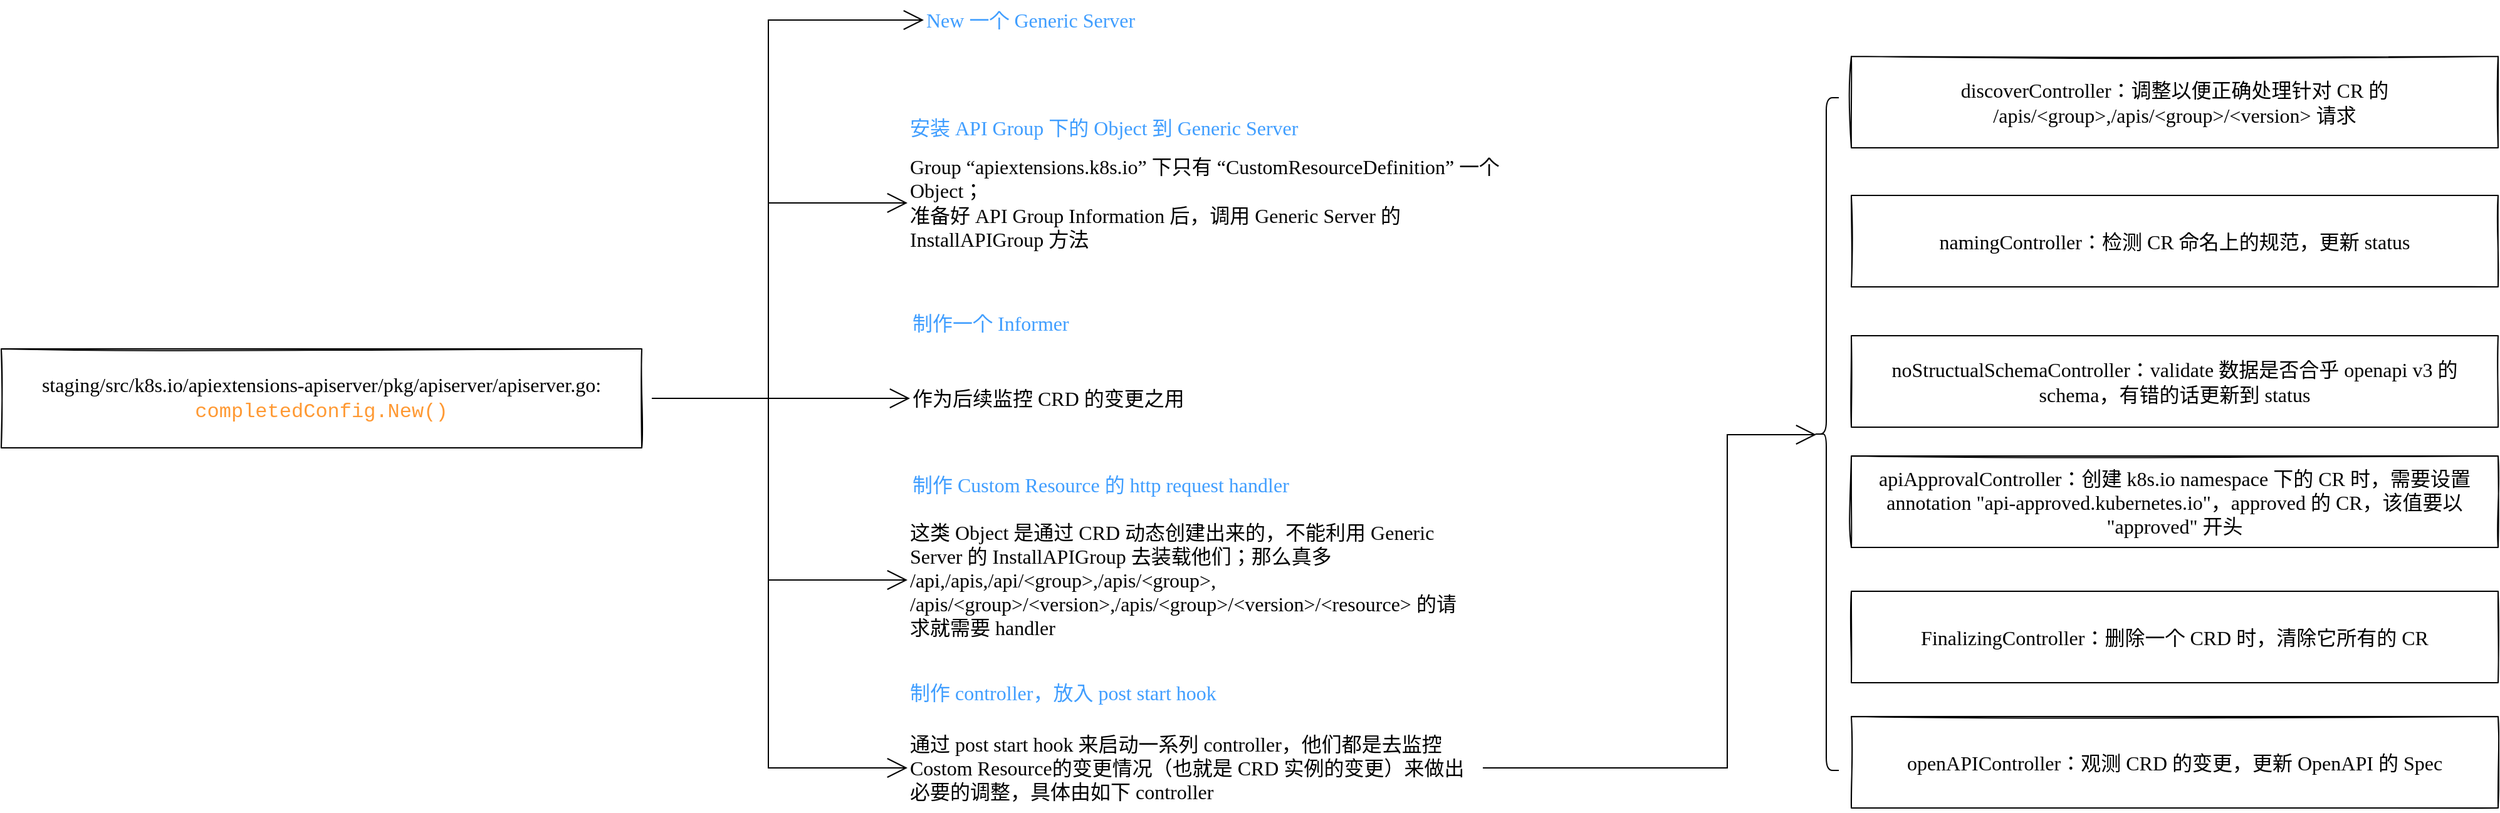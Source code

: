 <mxfile>
    <diagram id="xyFVksFQk4mhZxvsl8o6" name="第 1 页">
        <mxGraphModel dx="3724" dy="2371" grid="0" gridSize="10" guides="1" tooltips="1" connect="1" arrows="1" fold="1" page="0" pageScale="1" pageWidth="827" pageHeight="1169" math="0" shadow="0">
            <root>
                <mxCell id="0"/>
                <mxCell id="1" parent="0"/>
                <mxCell id="4" style="edgeStyle=orthogonalEdgeStyle;rounded=0;sketch=0;hachureGap=4;orthogonalLoop=1;jettySize=auto;html=1;entryX=0;entryY=0.5;entryDx=0;entryDy=0;fontFamily=Lucida Console;fontSize=16;fontColor=#000000;endArrow=open;startSize=14;endSize=14;sourcePerimeterSpacing=8;targetPerimeterSpacing=8;" edge="1" parent="1" source="6" target="12">
                    <mxGeometry relative="1" as="geometry"/>
                </mxCell>
                <mxCell id="32" style="edgeStyle=orthogonalEdgeStyle;rounded=0;sketch=0;hachureGap=4;orthogonalLoop=1;jettySize=auto;html=1;entryX=0;entryY=0.5;entryDx=0;entryDy=0;fontFamily=Lucida Console;fontSize=16;endArrow=open;startSize=14;endSize=14;sourcePerimeterSpacing=8;targetPerimeterSpacing=8;" edge="1" parent="1" source="6" target="13">
                    <mxGeometry relative="1" as="geometry"/>
                </mxCell>
                <mxCell id="33" style="edgeStyle=orthogonalEdgeStyle;rounded=0;sketch=0;hachureGap=4;orthogonalLoop=1;jettySize=auto;html=1;entryX=0;entryY=0.5;entryDx=0;entryDy=0;fontFamily=Lucida Console;fontSize=16;endArrow=open;startSize=14;endSize=14;sourcePerimeterSpacing=8;targetPerimeterSpacing=8;" edge="1" parent="1" source="6" target="16">
                    <mxGeometry relative="1" as="geometry">
                        <Array as="points">
                            <mxPoint x="224" y="-22"/>
                            <mxPoint x="224" y="273"/>
                        </Array>
                    </mxGeometry>
                </mxCell>
                <mxCell id="34" style="edgeStyle=orthogonalEdgeStyle;rounded=0;sketch=0;hachureGap=4;orthogonalLoop=1;jettySize=auto;html=1;entryX=0;entryY=0.5;entryDx=0;entryDy=0;fontFamily=Lucida Console;fontSize=16;endArrow=open;startSize=14;endSize=14;sourcePerimeterSpacing=8;targetPerimeterSpacing=8;" edge="1" parent="1" source="6" target="9">
                    <mxGeometry relative="1" as="geometry">
                        <Array as="points">
                            <mxPoint x="224" y="-22"/>
                            <mxPoint x="224" y="-178"/>
                        </Array>
                    </mxGeometry>
                </mxCell>
                <mxCell id="37" style="edgeStyle=orthogonalEdgeStyle;rounded=0;sketch=0;hachureGap=4;orthogonalLoop=1;jettySize=auto;html=1;entryX=0;entryY=0.5;entryDx=0;entryDy=0;fontFamily=Lucida Console;fontSize=16;endArrow=open;startSize=14;endSize=14;sourcePerimeterSpacing=8;targetPerimeterSpacing=8;" edge="1" parent="1" source="6" target="19">
                    <mxGeometry relative="1" as="geometry">
                        <Array as="points">
                            <mxPoint x="224" y="-22"/>
                            <mxPoint x="224" y="-324"/>
                        </Array>
                    </mxGeometry>
                </mxCell>
                <mxCell id="6" value="&lt;span style=&quot;background-color: rgb(255 , 255 , 255)&quot;&gt;staging/src/k8s.io/apiextensions-apiserver/pkg/apiserver/apiserver.go:&lt;br style=&quot;font-size: 16px&quot;&gt;&lt;font color=&quot;#ff9933&quot; face=&quot;jetbrains mono, consolas, courier new, monospace&quot;&gt;completedConfig.New()&lt;/font&gt;&lt;br&gt;&lt;/span&gt;" style="rounded=0;whiteSpace=wrap;html=1;sketch=1;hachureGap=4;fontFamily=Lucida Console;fontSize=16;" vertex="1" parent="1">
                    <mxGeometry x="-388" y="-61.5" width="511" height="79" as="geometry"/>
                </mxCell>
                <mxCell id="7" value="" style="group" vertex="1" connectable="0" parent="1">
                    <mxGeometry x="335" y="-250" width="505" height="107" as="geometry"/>
                </mxCell>
                <mxCell id="8" value="安装 API Group 下的 Object 到 Generic Server" style="text;strokeColor=none;fillColor=none;html=1;align=left;verticalAlign=middle;whiteSpace=wrap;rounded=0;sketch=1;hachureGap=4;fontFamily=Lucida Console;fontSize=16;fontColor=#409EFF;" vertex="1" parent="7">
                    <mxGeometry width="505" height="24" as="geometry"/>
                </mxCell>
                <mxCell id="9" value="Group “apiextensions.k8s.io” 下只有 “CustomResourceDefinition” 一个 Object；&lt;br&gt;准备好 API Group Information 后，调用 Generic Server 的 InstallAPIGroup 方法" style="text;strokeColor=none;fillColor=none;html=1;align=left;verticalAlign=middle;whiteSpace=wrap;rounded=0;sketch=1;hachureGap=4;fontFamily=Lucida Console;fontSize=16;fontColor=#000000;" vertex="1" parent="7">
                    <mxGeometry y="37" width="504" height="70" as="geometry"/>
                </mxCell>
                <mxCell id="10" value="" style="group" vertex="1" connectable="0" parent="1">
                    <mxGeometry x="337" y="-94" width="451" height="107" as="geometry"/>
                </mxCell>
                <mxCell id="11" value="制作一个 Informer" style="text;strokeColor=none;fillColor=none;html=1;align=left;verticalAlign=middle;whiteSpace=wrap;rounded=0;sketch=0;hachureGap=4;fontFamily=Lucida Console;fontSize=16;fontColor=#409EFF;" vertex="1" parent="10">
                    <mxGeometry width="299" height="24" as="geometry"/>
                </mxCell>
                <mxCell id="12" value="作为后续监控 CRD 的变更之用" style="text;strokeColor=none;fillColor=none;html=1;align=left;verticalAlign=middle;whiteSpace=wrap;rounded=0;sketch=1;hachureGap=4;fontFamily=Lucida Console;fontSize=16;fontColor=#000000;" vertex="1" parent="10">
                    <mxGeometry y="37" width="451" height="70" as="geometry"/>
                </mxCell>
                <mxCell id="14" value="" style="group" vertex="1" connectable="0" parent="1">
                    <mxGeometry x="335" y="201" width="451" height="107" as="geometry"/>
                </mxCell>
                <mxCell id="15" value="制作 controller，放入 post start hook" style="text;strokeColor=none;fillColor=none;html=1;align=left;verticalAlign=middle;whiteSpace=wrap;rounded=0;sketch=1;hachureGap=4;fontFamily=Lucida Console;fontSize=16;fontColor=#409EFF;" vertex="1" parent="14">
                    <mxGeometry width="356" height="24" as="geometry"/>
                </mxCell>
                <mxCell id="16" value="通过 post start hook 来启动一系列 controller，他们都是去监控 Costom Resource的变更情况（也就是 CRD 实例的变更）来做出必要的调整，具体由如下 controller" style="text;strokeColor=none;fillColor=none;html=1;align=left;verticalAlign=middle;whiteSpace=wrap;rounded=0;sketch=1;hachureGap=4;fontFamily=Lucida Console;fontSize=16;fontColor=#000000;" vertex="1" parent="14">
                    <mxGeometry y="37" width="451" height="70" as="geometry"/>
                </mxCell>
                <mxCell id="19" value="New 一个 Generic Server" style="text;strokeColor=none;fillColor=none;html=1;align=left;verticalAlign=middle;whiteSpace=wrap;rounded=0;sketch=1;hachureGap=4;fontFamily=Lucida Console;fontSize=16;fontColor=#409EFF;" vertex="1" parent="1">
                    <mxGeometry x="348" y="-336" width="340" height="24" as="geometry"/>
                </mxCell>
                <mxCell id="23" value="" style="group" vertex="1" connectable="0" parent="1">
                    <mxGeometry x="335" y="35" width="454" height="139" as="geometry"/>
                </mxCell>
                <mxCell id="13" value="这类 Object 是通过 CRD 动态创建出来的，不能利用 Generic Server 的 InstallAPIGroup 去装载他们；那么真多 /api,/apis,/api/&amp;lt;group&amp;gt;,/apis/&amp;lt;group&amp;gt;,&lt;br&gt;/apis/&amp;lt;group&amp;gt;/&amp;lt;version&amp;gt;,/apis/&amp;lt;group&amp;gt;/&amp;lt;version&amp;gt;/&amp;lt;resource&amp;gt; 的请求就需要 handler" style="text;strokeColor=none;fillColor=none;html=1;align=left;verticalAlign=middle;whiteSpace=wrap;rounded=0;sketch=1;hachureGap=4;fontFamily=Lucida Console;fontSize=16;fontColor=#000000;" vertex="1" parent="23">
                    <mxGeometry y="37" width="451" height="102" as="geometry"/>
                </mxCell>
                <mxCell id="22" value="制作 Custom Resource 的 http request handler" style="text;strokeColor=none;fillColor=none;html=1;align=left;verticalAlign=middle;whiteSpace=wrap;rounded=0;sketch=0;hachureGap=4;fontFamily=Lucida Console;fontSize=16;fontColor=#409EFF;" vertex="1" parent="23">
                    <mxGeometry x="2" width="452" height="24" as="geometry"/>
                </mxCell>
                <mxCell id="30" value="" style="group" vertex="1" connectable="0" parent="1">
                    <mxGeometry x="1088" y="-295" width="516" height="600" as="geometry"/>
                </mxCell>
                <mxCell id="24" value="discoverController：调整以便正确处理针对 CR 的 /apis/&amp;lt;group&amp;gt;,/apis/&amp;lt;group&amp;gt;/&amp;lt;version&amp;gt; 请求" style="rounded=0;whiteSpace=wrap;html=1;sketch=1;hachureGap=4;fontFamily=Lucida Console;fontSize=16;" vertex="1" parent="30">
                    <mxGeometry width="516" height="73" as="geometry"/>
                </mxCell>
                <mxCell id="25" value="namingController：检测 CR 命名上的规范，更新 status" style="rounded=0;whiteSpace=wrap;html=1;sketch=1;hachureGap=4;fontFamily=Lucida Console;fontSize=16;" vertex="1" parent="30">
                    <mxGeometry y="111" width="516" height="73" as="geometry"/>
                </mxCell>
                <mxCell id="26" value="noStructualSchemaController：validate 数据是否合乎 openapi v3 的 schema，有错的话更新到 status" style="rounded=0;whiteSpace=wrap;html=1;sketch=1;hachureGap=4;fontFamily=Lucida Console;fontSize=16;" vertex="1" parent="30">
                    <mxGeometry y="223" width="516" height="73" as="geometry"/>
                </mxCell>
                <mxCell id="27" value="apiApprovalController：创建 k8s.io namespace 下的 CR 时，需要设置 annotation &quot;api-approved.kubernetes.io&quot;，approved 的 CR，该值要以 &quot;approved&quot; 开头" style="rounded=0;whiteSpace=wrap;html=1;sketch=1;hachureGap=4;fontFamily=Lucida Console;fontSize=16;" vertex="1" parent="30">
                    <mxGeometry y="319" width="516" height="73" as="geometry"/>
                </mxCell>
                <mxCell id="28" value="FinalizingController：删除一个 CRD 时，清除它所有的 CR" style="rounded=0;whiteSpace=wrap;html=1;sketch=1;hachureGap=4;fontFamily=Lucida Console;fontSize=16;" vertex="1" parent="30">
                    <mxGeometry y="427" width="516" height="73" as="geometry"/>
                </mxCell>
                <mxCell id="29" value="openAPIController：观测 CRD 的变更，更新 OpenAPI 的 Spec" style="rounded=0;whiteSpace=wrap;html=1;sketch=1;hachureGap=4;fontFamily=Lucida Console;fontSize=16;" vertex="1" parent="30">
                    <mxGeometry y="527" width="516" height="73" as="geometry"/>
                </mxCell>
                <mxCell id="31" style="edgeStyle=orthogonalEdgeStyle;rounded=0;sketch=0;hachureGap=4;orthogonalLoop=1;jettySize=auto;html=1;fontFamily=Lucida Console;fontSize=16;endArrow=open;startSize=14;endSize=14;sourcePerimeterSpacing=8;targetPerimeterSpacing=8;entryX=0.1;entryY=0.5;entryDx=0;entryDy=0;entryPerimeter=0;" edge="1" parent="1" source="16" target="38">
                    <mxGeometry relative="1" as="geometry">
                        <mxPoint x="1058" y="-32" as="targetPoint"/>
                        <Array as="points">
                            <mxPoint x="989" y="273"/>
                            <mxPoint x="989" y="7"/>
                            <mxPoint x="1060" y="7"/>
                        </Array>
                    </mxGeometry>
                </mxCell>
                <mxCell id="38" value="" style="shape=curlyBracket;whiteSpace=wrap;html=1;rounded=1;sketch=0;hachureGap=4;fontFamily=Lucida Console;fontSize=16;" vertex="1" parent="1">
                    <mxGeometry x="1058" y="-262" width="20" height="537" as="geometry"/>
                </mxCell>
            </root>
        </mxGraphModel>
    </diagram>
</mxfile>
